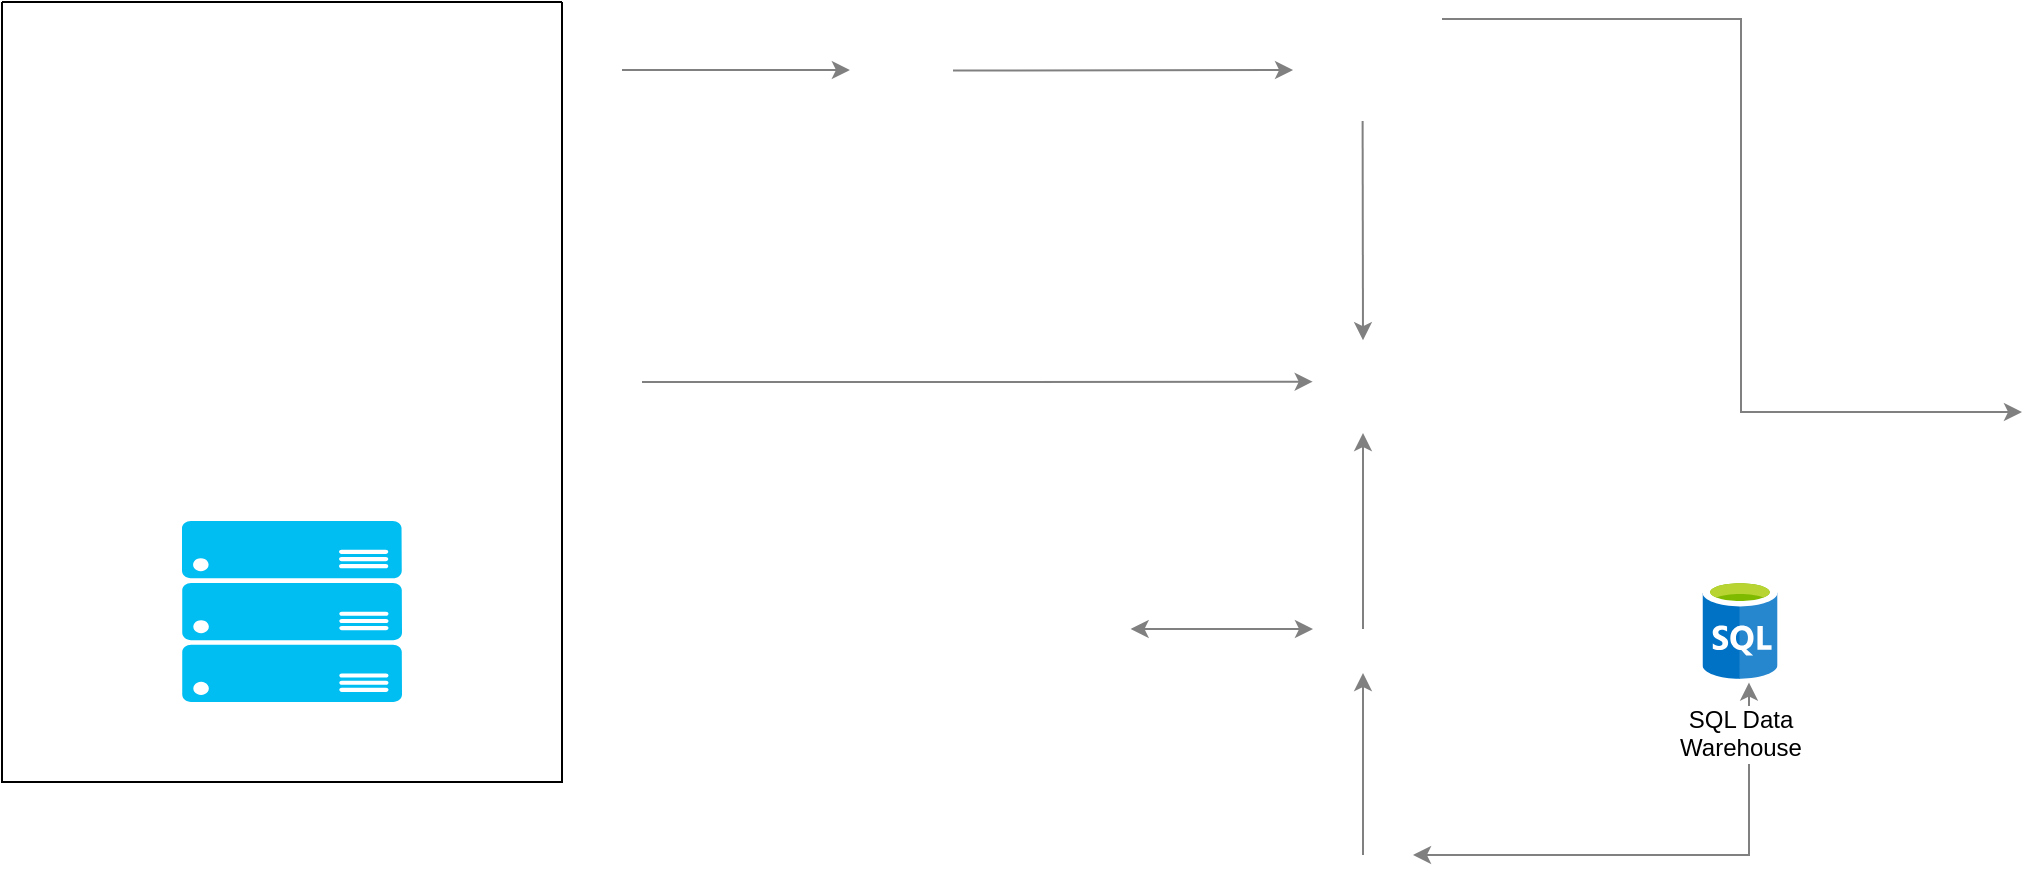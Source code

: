 <mxfile version="24.6.5" type="github">
  <diagram id="WI9T0HZ2pTsCkuznbFz-" name="Page-1">
    <mxGraphModel dx="1434" dy="722" grid="1" gridSize="10" guides="1" tooltips="1" connect="1" arrows="1" fold="1" page="1" pageScale="1" pageWidth="1169" pageHeight="827" math="0" shadow="0">
      <root>
        <mxCell id="0" />
        <mxCell id="1" parent="0" />
        <mxCell id="AcxdMaKK0mU5kZiv2lnr-49" style="edgeStyle=elbowEdgeStyle;rounded=0;orthogonalLoop=1;jettySize=auto;elbow=vertical;html=1;strokeColor=#808080;entryX=-0.032;entryY=0.493;entryDx=0;entryDy=0;entryPerimeter=0;" parent="1" edge="1">
          <mxGeometry relative="1" as="geometry">
            <mxPoint x="350" y="224" as="sourcePoint" />
            <mxPoint x="463.948" y="223.65" as="targetPoint" />
          </mxGeometry>
        </mxCell>
        <mxCell id="RLjyjs_sm2IHfBNOWAbh-35" style="edgeStyle=elbowEdgeStyle;rounded=0;orthogonalLoop=1;jettySize=auto;html=1;strokeColor=#808080;entryX=-0.003;entryY=0.508;entryDx=0;entryDy=0;entryPerimeter=0;" parent="1" edge="1">
          <mxGeometry relative="1" as="geometry">
            <mxPoint x="360" y="380" as="sourcePoint" />
            <mxPoint x="695.35" y="379.84" as="targetPoint" />
          </mxGeometry>
        </mxCell>
        <mxCell id="RLjyjs_sm2IHfBNOWAbh-27" style="edgeStyle=elbowEdgeStyle;rounded=0;orthogonalLoop=1;jettySize=auto;html=1;strokeColor=#808080;entryX=-0.038;entryY=0.5;entryDx=0;entryDy=0;entryPerimeter=0;exitX=1.031;exitY=0.506;exitDx=0;exitDy=0;exitPerimeter=0;elbow=vertical;" parent="1" edge="1">
          <mxGeometry relative="1" as="geometry">
            <mxPoint x="515.504" y="224.3" as="sourcePoint" />
            <mxPoint x="685.53" y="224" as="targetPoint" />
          </mxGeometry>
        </mxCell>
        <mxCell id="RLjyjs_sm2IHfBNOWAbh-37" style="edgeStyle=elbowEdgeStyle;rounded=0;orthogonalLoop=1;jettySize=auto;html=1;strokeColor=#808080;entryX=0.496;entryY=0.02;entryDx=0;entryDy=0;entryPerimeter=0;exitX=0.497;exitY=1;exitDx=0;exitDy=0;exitPerimeter=0;" parent="1" edge="1">
          <mxGeometry relative="1" as="geometry">
            <mxPoint x="720.305" y="249.5" as="sourcePoint" />
            <mxPoint x="720.3" y="359.1" as="targetPoint" />
          </mxGeometry>
        </mxCell>
        <mxCell id="RLjyjs_sm2IHfBNOWAbh-28" style="edgeStyle=elbowEdgeStyle;rounded=0;orthogonalLoop=1;jettySize=auto;html=1;strokeColor=#808080;" parent="1" edge="1">
          <mxGeometry relative="1" as="geometry">
            <Array as="points">
              <mxPoint x="909.5" y="295.5" />
            </Array>
            <mxPoint x="760" y="198.5" as="sourcePoint" />
            <mxPoint x="1050" y="395" as="targetPoint" />
          </mxGeometry>
        </mxCell>
        <mxCell id="RLjyjs_sm2IHfBNOWAbh-32" style="edgeStyle=elbowEdgeStyle;rounded=0;orthogonalLoop=1;jettySize=auto;html=1;strokeColor=#808080;entryX=0.996;entryY=0.508;entryDx=0;entryDy=0;entryPerimeter=0;startArrow=classic;startFill=1;elbow=vertical;" parent="1" edge="1">
          <mxGeometry relative="1" as="geometry">
            <mxPoint x="695.5" y="503.5" as="sourcePoint" />
            <mxPoint x="604.304" y="503.9" as="targetPoint" />
          </mxGeometry>
        </mxCell>
        <mxCell id="RLjyjs_sm2IHfBNOWAbh-33" style="edgeStyle=elbowEdgeStyle;rounded=0;orthogonalLoop=1;jettySize=auto;html=1;strokeColor=#808080;" parent="1" edge="1">
          <mxGeometry relative="1" as="geometry">
            <mxPoint x="720.5" y="405.5" as="targetPoint" />
            <mxPoint x="720.5" y="503.5" as="sourcePoint" />
          </mxGeometry>
        </mxCell>
        <mxCell id="RLjyjs_sm2IHfBNOWAbh-31" style="edgeStyle=elbowEdgeStyle;rounded=0;orthogonalLoop=1;jettySize=auto;html=1;strokeColor=#808080;" parent="1" edge="1">
          <mxGeometry relative="1" as="geometry">
            <mxPoint x="720.5" y="525.5" as="targetPoint" />
            <mxPoint x="720.5" y="616.5" as="sourcePoint" />
          </mxGeometry>
        </mxCell>
        <mxCell id="RLjyjs_sm2IHfBNOWAbh-30" style="edgeStyle=elbowEdgeStyle;rounded=0;orthogonalLoop=1;jettySize=auto;html=1;strokeColor=#808080;exitX=0.62;exitY=1.036;exitDx=0;exitDy=0;exitPerimeter=0;startArrow=classic;startFill=1;" parent="1" source="RLjyjs_sm2IHfBNOWAbh-23" edge="1">
          <mxGeometry relative="1" as="geometry">
            <mxPoint x="745.5" y="616.5" as="targetPoint" />
            <Array as="points">
              <mxPoint x="913.5" y="616.5" />
            </Array>
          </mxGeometry>
        </mxCell>
        <mxCell id="RLjyjs_sm2IHfBNOWAbh-23" value="SQL Data&lt;br&gt;Warehouse" style="aspect=fixed;html=1;perimeter=none;align=center;shadow=0;dashed=0;image;fontSize=12;image=img/lib/mscae/SQL_Database_generic.svg;labelBackgroundColor=#ffffff;fillColor=#4D9900;spacingTop=6;" parent="1" vertex="1">
          <mxGeometry x="890.25" y="478.5" width="37.5" height="50" as="geometry" />
        </mxCell>
        <mxCell id="0vheuU8qlpewfTfpGvoS-2" value="" style="swimlane;startSize=0;" vertex="1" parent="1">
          <mxGeometry x="40" y="190" width="280" height="390" as="geometry" />
        </mxCell>
        <mxCell id="0vheuU8qlpewfTfpGvoS-4" value="" style="verticalLabelPosition=bottom;html=1;verticalAlign=top;align=center;strokeColor=none;fillColor=#00BEF2;shape=mxgraph.azure.server_rack;" vertex="1" parent="0vheuU8qlpewfTfpGvoS-2">
          <mxGeometry x="90" y="259.5" width="110" height="90.5" as="geometry" />
        </mxCell>
      </root>
    </mxGraphModel>
  </diagram>
</mxfile>
